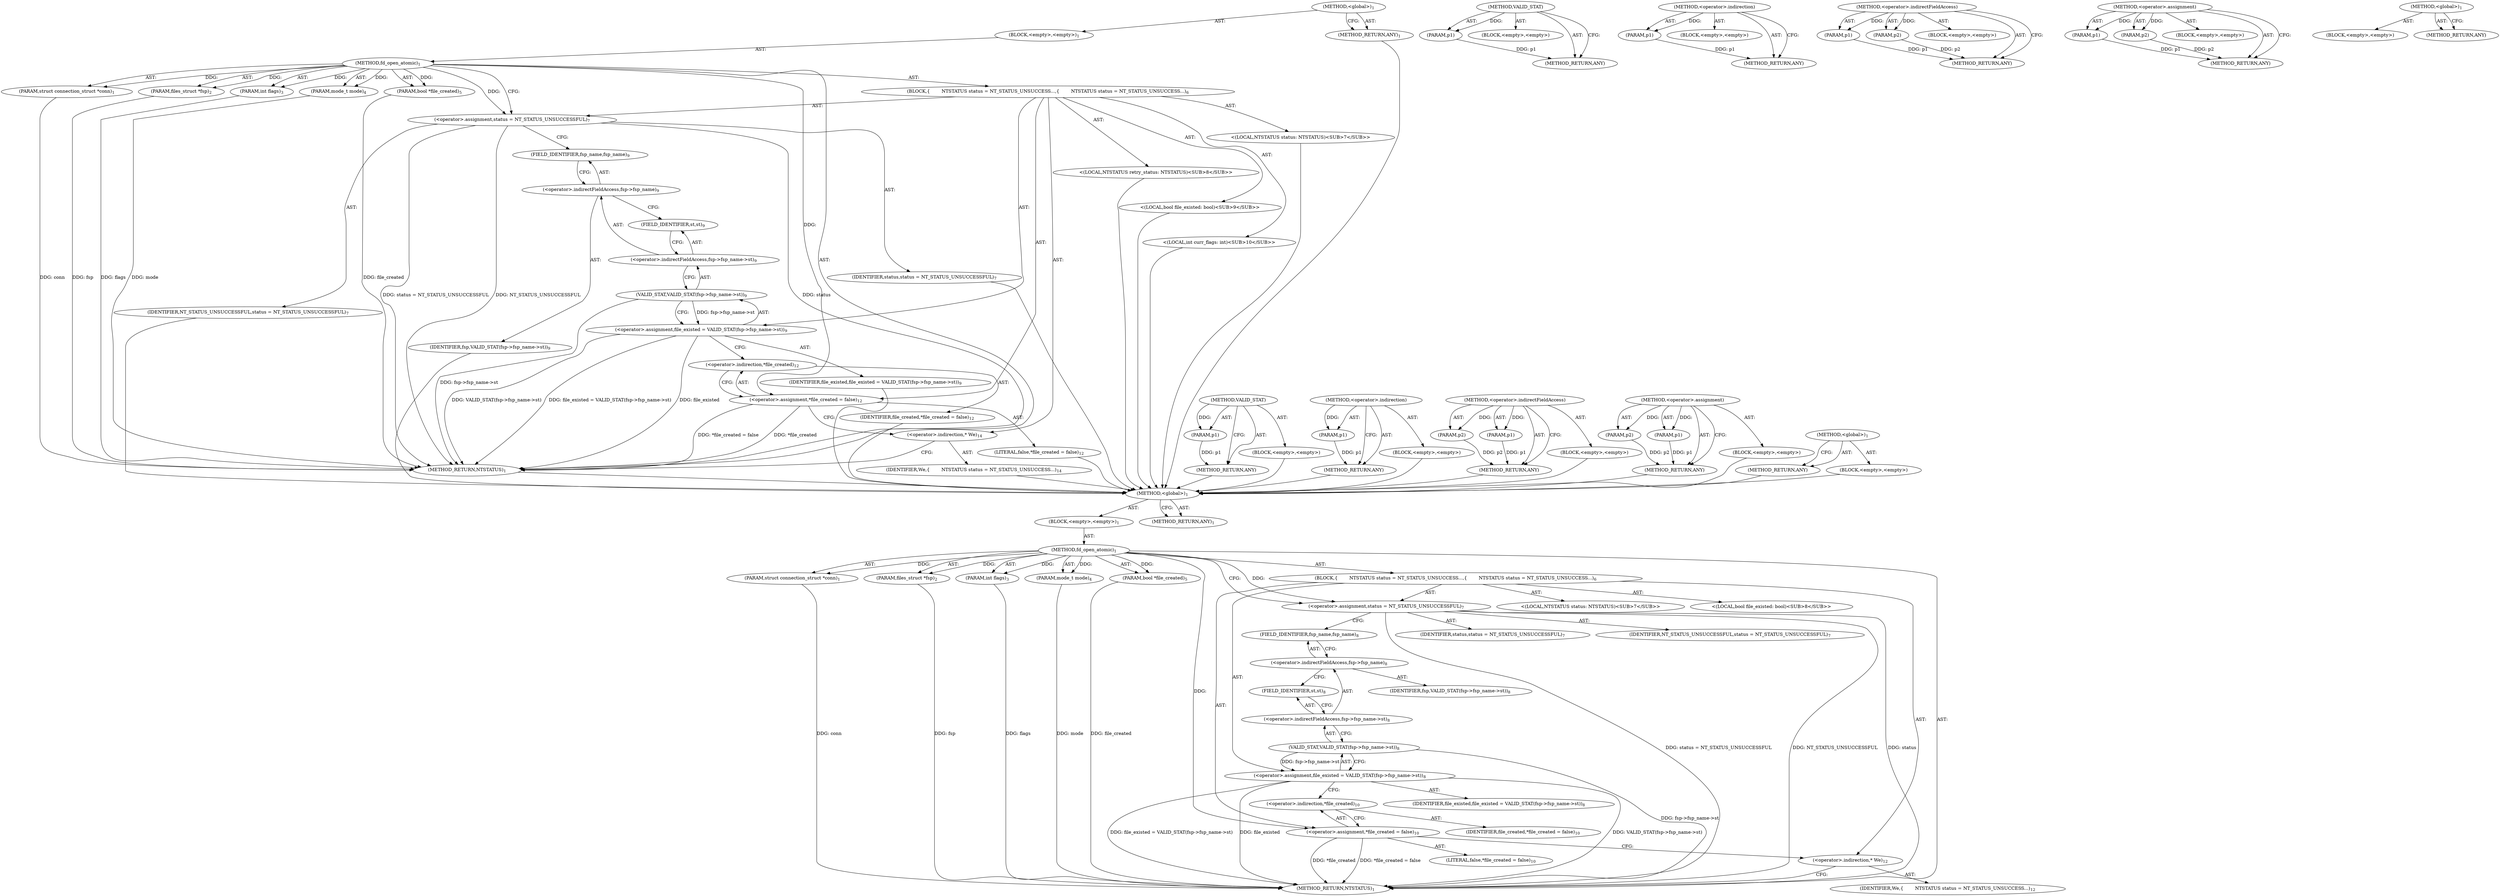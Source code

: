 digraph "&lt;global&gt;" {
vulnerable_6 [label=<(METHOD,&lt;global&gt;)<SUB>1</SUB>>];
vulnerable_7 [label=<(BLOCK,&lt;empty&gt;,&lt;empty&gt;)<SUB>1</SUB>>];
vulnerable_8 [label=<(METHOD,fd_open_atomic)<SUB>1</SUB>>];
vulnerable_9 [label=<(PARAM,struct connection_struct *conn)<SUB>1</SUB>>];
vulnerable_10 [label=<(PARAM,files_struct *fsp)<SUB>2</SUB>>];
vulnerable_11 [label=<(PARAM,int flags)<SUB>3</SUB>>];
vulnerable_12 [label=<(PARAM,mode_t mode)<SUB>4</SUB>>];
vulnerable_13 [label=<(PARAM,bool *file_created)<SUB>5</SUB>>];
vulnerable_14 [label=<(BLOCK,{
        NTSTATUS status = NT_STATUS_UNSUCCESS...,{
        NTSTATUS status = NT_STATUS_UNSUCCESS...)<SUB>6</SUB>>];
vulnerable_15 [label="<(LOCAL,NTSTATUS status: NTSTATUS)<SUB>7</SUB>>"];
vulnerable_16 [label=<(&lt;operator&gt;.assignment,status = NT_STATUS_UNSUCCESSFUL)<SUB>7</SUB>>];
vulnerable_17 [label=<(IDENTIFIER,status,status = NT_STATUS_UNSUCCESSFUL)<SUB>7</SUB>>];
vulnerable_18 [label=<(IDENTIFIER,NT_STATUS_UNSUCCESSFUL,status = NT_STATUS_UNSUCCESSFUL)<SUB>7</SUB>>];
vulnerable_19 [label="<(LOCAL,bool file_existed: bool)<SUB>8</SUB>>"];
vulnerable_20 [label=<(&lt;operator&gt;.assignment,file_existed = VALID_STAT(fsp-&gt;fsp_name-&gt;st))<SUB>8</SUB>>];
vulnerable_21 [label=<(IDENTIFIER,file_existed,file_existed = VALID_STAT(fsp-&gt;fsp_name-&gt;st))<SUB>8</SUB>>];
vulnerable_22 [label=<(VALID_STAT,VALID_STAT(fsp-&gt;fsp_name-&gt;st))<SUB>8</SUB>>];
vulnerable_23 [label=<(&lt;operator&gt;.indirectFieldAccess,fsp-&gt;fsp_name-&gt;st)<SUB>8</SUB>>];
vulnerable_24 [label=<(&lt;operator&gt;.indirectFieldAccess,fsp-&gt;fsp_name)<SUB>8</SUB>>];
vulnerable_25 [label=<(IDENTIFIER,fsp,VALID_STAT(fsp-&gt;fsp_name-&gt;st))<SUB>8</SUB>>];
vulnerable_26 [label=<(FIELD_IDENTIFIER,fsp_name,fsp_name)<SUB>8</SUB>>];
vulnerable_27 [label=<(FIELD_IDENTIFIER,st,st)<SUB>8</SUB>>];
vulnerable_28 [label=<(&lt;operator&gt;.assignment,*file_created = false)<SUB>10</SUB>>];
vulnerable_29 [label=<(&lt;operator&gt;.indirection,*file_created)<SUB>10</SUB>>];
vulnerable_30 [label=<(IDENTIFIER,file_created,*file_created = false)<SUB>10</SUB>>];
vulnerable_31 [label=<(LITERAL,false,*file_created = false)<SUB>10</SUB>>];
vulnerable_32 [label=<(&lt;operator&gt;.indirection,* We)<SUB>12</SUB>>];
vulnerable_33 [label=<(IDENTIFIER,We,{
        NTSTATUS status = NT_STATUS_UNSUCCESS...)<SUB>12</SUB>>];
vulnerable_34 [label=<(METHOD_RETURN,NTSTATUS)<SUB>1</SUB>>];
vulnerable_36 [label=<(METHOD_RETURN,ANY)<SUB>1</SUB>>];
vulnerable_68 [label=<(METHOD,VALID_STAT)>];
vulnerable_69 [label=<(PARAM,p1)>];
vulnerable_70 [label=<(BLOCK,&lt;empty&gt;,&lt;empty&gt;)>];
vulnerable_71 [label=<(METHOD_RETURN,ANY)>];
vulnerable_77 [label=<(METHOD,&lt;operator&gt;.indirection)>];
vulnerable_78 [label=<(PARAM,p1)>];
vulnerable_79 [label=<(BLOCK,&lt;empty&gt;,&lt;empty&gt;)>];
vulnerable_80 [label=<(METHOD_RETURN,ANY)>];
vulnerable_72 [label=<(METHOD,&lt;operator&gt;.indirectFieldAccess)>];
vulnerable_73 [label=<(PARAM,p1)>];
vulnerable_74 [label=<(PARAM,p2)>];
vulnerable_75 [label=<(BLOCK,&lt;empty&gt;,&lt;empty&gt;)>];
vulnerable_76 [label=<(METHOD_RETURN,ANY)>];
vulnerable_63 [label=<(METHOD,&lt;operator&gt;.assignment)>];
vulnerable_64 [label=<(PARAM,p1)>];
vulnerable_65 [label=<(PARAM,p2)>];
vulnerable_66 [label=<(BLOCK,&lt;empty&gt;,&lt;empty&gt;)>];
vulnerable_67 [label=<(METHOD_RETURN,ANY)>];
vulnerable_57 [label=<(METHOD,&lt;global&gt;)<SUB>1</SUB>>];
vulnerable_58 [label=<(BLOCK,&lt;empty&gt;,&lt;empty&gt;)>];
vulnerable_59 [label=<(METHOD_RETURN,ANY)>];
fixed_6 [label=<(METHOD,&lt;global&gt;)<SUB>1</SUB>>];
fixed_7 [label=<(BLOCK,&lt;empty&gt;,&lt;empty&gt;)<SUB>1</SUB>>];
fixed_8 [label=<(METHOD,fd_open_atomic)<SUB>1</SUB>>];
fixed_9 [label=<(PARAM,struct connection_struct *conn)<SUB>1</SUB>>];
fixed_10 [label=<(PARAM,files_struct *fsp)<SUB>2</SUB>>];
fixed_11 [label=<(PARAM,int flags)<SUB>3</SUB>>];
fixed_12 [label=<(PARAM,mode_t mode)<SUB>4</SUB>>];
fixed_13 [label=<(PARAM,bool *file_created)<SUB>5</SUB>>];
fixed_14 [label=<(BLOCK,{
        NTSTATUS status = NT_STATUS_UNSUCCESS...,{
        NTSTATUS status = NT_STATUS_UNSUCCESS...)<SUB>6</SUB>>];
fixed_15 [label="<(LOCAL,NTSTATUS status: NTSTATUS)<SUB>7</SUB>>"];
fixed_16 [label=<(&lt;operator&gt;.assignment,status = NT_STATUS_UNSUCCESSFUL)<SUB>7</SUB>>];
fixed_17 [label=<(IDENTIFIER,status,status = NT_STATUS_UNSUCCESSFUL)<SUB>7</SUB>>];
fixed_18 [label=<(IDENTIFIER,NT_STATUS_UNSUCCESSFUL,status = NT_STATUS_UNSUCCESSFUL)<SUB>7</SUB>>];
fixed_19 [label="<(LOCAL,NTSTATUS retry_status: NTSTATUS)<SUB>8</SUB>>"];
fixed_20 [label="<(LOCAL,bool file_existed: bool)<SUB>9</SUB>>"];
fixed_21 [label=<(&lt;operator&gt;.assignment,file_existed = VALID_STAT(fsp-&gt;fsp_name-&gt;st))<SUB>9</SUB>>];
fixed_22 [label=<(IDENTIFIER,file_existed,file_existed = VALID_STAT(fsp-&gt;fsp_name-&gt;st))<SUB>9</SUB>>];
fixed_23 [label=<(VALID_STAT,VALID_STAT(fsp-&gt;fsp_name-&gt;st))<SUB>9</SUB>>];
fixed_24 [label=<(&lt;operator&gt;.indirectFieldAccess,fsp-&gt;fsp_name-&gt;st)<SUB>9</SUB>>];
fixed_25 [label=<(&lt;operator&gt;.indirectFieldAccess,fsp-&gt;fsp_name)<SUB>9</SUB>>];
fixed_26 [label=<(IDENTIFIER,fsp,VALID_STAT(fsp-&gt;fsp_name-&gt;st))<SUB>9</SUB>>];
fixed_27 [label=<(FIELD_IDENTIFIER,fsp_name,fsp_name)<SUB>9</SUB>>];
fixed_28 [label=<(FIELD_IDENTIFIER,st,st)<SUB>9</SUB>>];
fixed_29 [label="<(LOCAL,int curr_flags: int)<SUB>10</SUB>>"];
fixed_30 [label=<(&lt;operator&gt;.assignment,*file_created = false)<SUB>12</SUB>>];
fixed_31 [label=<(&lt;operator&gt;.indirection,*file_created)<SUB>12</SUB>>];
fixed_32 [label=<(IDENTIFIER,file_created,*file_created = false)<SUB>12</SUB>>];
fixed_33 [label=<(LITERAL,false,*file_created = false)<SUB>12</SUB>>];
fixed_34 [label=<(&lt;operator&gt;.indirection,* We)<SUB>14</SUB>>];
fixed_35 [label=<(IDENTIFIER,We,{
        NTSTATUS status = NT_STATUS_UNSUCCESS...)<SUB>14</SUB>>];
fixed_36 [label=<(METHOD_RETURN,NTSTATUS)<SUB>1</SUB>>];
fixed_38 [label=<(METHOD_RETURN,ANY)<SUB>1</SUB>>];
fixed_70 [label=<(METHOD,VALID_STAT)>];
fixed_71 [label=<(PARAM,p1)>];
fixed_72 [label=<(BLOCK,&lt;empty&gt;,&lt;empty&gt;)>];
fixed_73 [label=<(METHOD_RETURN,ANY)>];
fixed_79 [label=<(METHOD,&lt;operator&gt;.indirection)>];
fixed_80 [label=<(PARAM,p1)>];
fixed_81 [label=<(BLOCK,&lt;empty&gt;,&lt;empty&gt;)>];
fixed_82 [label=<(METHOD_RETURN,ANY)>];
fixed_74 [label=<(METHOD,&lt;operator&gt;.indirectFieldAccess)>];
fixed_75 [label=<(PARAM,p1)>];
fixed_76 [label=<(PARAM,p2)>];
fixed_77 [label=<(BLOCK,&lt;empty&gt;,&lt;empty&gt;)>];
fixed_78 [label=<(METHOD_RETURN,ANY)>];
fixed_65 [label=<(METHOD,&lt;operator&gt;.assignment)>];
fixed_66 [label=<(PARAM,p1)>];
fixed_67 [label=<(PARAM,p2)>];
fixed_68 [label=<(BLOCK,&lt;empty&gt;,&lt;empty&gt;)>];
fixed_69 [label=<(METHOD_RETURN,ANY)>];
fixed_59 [label=<(METHOD,&lt;global&gt;)<SUB>1</SUB>>];
fixed_60 [label=<(BLOCK,&lt;empty&gt;,&lt;empty&gt;)>];
fixed_61 [label=<(METHOD_RETURN,ANY)>];
vulnerable_6 -> vulnerable_7  [key=0, label="AST: "];
vulnerable_6 -> vulnerable_36  [key=0, label="AST: "];
vulnerable_6 -> vulnerable_36  [key=1, label="CFG: "];
vulnerable_7 -> vulnerable_8  [key=0, label="AST: "];
vulnerable_8 -> vulnerable_9  [key=0, label="AST: "];
vulnerable_8 -> vulnerable_9  [key=1, label="DDG: "];
vulnerable_8 -> vulnerable_10  [key=0, label="AST: "];
vulnerable_8 -> vulnerable_10  [key=1, label="DDG: "];
vulnerable_8 -> vulnerable_11  [key=0, label="AST: "];
vulnerable_8 -> vulnerable_11  [key=1, label="DDG: "];
vulnerable_8 -> vulnerable_12  [key=0, label="AST: "];
vulnerable_8 -> vulnerable_12  [key=1, label="DDG: "];
vulnerable_8 -> vulnerable_13  [key=0, label="AST: "];
vulnerable_8 -> vulnerable_13  [key=1, label="DDG: "];
vulnerable_8 -> vulnerable_14  [key=0, label="AST: "];
vulnerable_8 -> vulnerable_34  [key=0, label="AST: "];
vulnerable_8 -> vulnerable_16  [key=0, label="CFG: "];
vulnerable_8 -> vulnerable_16  [key=1, label="DDG: "];
vulnerable_8 -> vulnerable_28  [key=0, label="DDG: "];
vulnerable_9 -> vulnerable_34  [key=0, label="DDG: conn"];
vulnerable_10 -> vulnerable_34  [key=0, label="DDG: fsp"];
vulnerable_11 -> vulnerable_34  [key=0, label="DDG: flags"];
vulnerable_12 -> vulnerable_34  [key=0, label="DDG: mode"];
vulnerable_13 -> vulnerable_34  [key=0, label="DDG: file_created"];
vulnerable_14 -> vulnerable_15  [key=0, label="AST: "];
vulnerable_14 -> vulnerable_16  [key=0, label="AST: "];
vulnerable_14 -> vulnerable_19  [key=0, label="AST: "];
vulnerable_14 -> vulnerable_20  [key=0, label="AST: "];
vulnerable_14 -> vulnerable_28  [key=0, label="AST: "];
vulnerable_14 -> vulnerable_32  [key=0, label="AST: "];
vulnerable_16 -> vulnerable_17  [key=0, label="AST: "];
vulnerable_16 -> vulnerable_18  [key=0, label="AST: "];
vulnerable_16 -> vulnerable_26  [key=0, label="CFG: "];
vulnerable_16 -> vulnerable_34  [key=0, label="DDG: status"];
vulnerable_16 -> vulnerable_34  [key=1, label="DDG: status = NT_STATUS_UNSUCCESSFUL"];
vulnerable_16 -> vulnerable_34  [key=2, label="DDG: NT_STATUS_UNSUCCESSFUL"];
vulnerable_20 -> vulnerable_21  [key=0, label="AST: "];
vulnerable_20 -> vulnerable_22  [key=0, label="AST: "];
vulnerable_20 -> vulnerable_29  [key=0, label="CFG: "];
vulnerable_20 -> vulnerable_34  [key=0, label="DDG: file_existed"];
vulnerable_20 -> vulnerable_34  [key=1, label="DDG: VALID_STAT(fsp-&gt;fsp_name-&gt;st)"];
vulnerable_20 -> vulnerable_34  [key=2, label="DDG: file_existed = VALID_STAT(fsp-&gt;fsp_name-&gt;st)"];
vulnerable_22 -> vulnerable_23  [key=0, label="AST: "];
vulnerable_22 -> vulnerable_20  [key=0, label="CFG: "];
vulnerable_22 -> vulnerable_20  [key=1, label="DDG: fsp-&gt;fsp_name-&gt;st"];
vulnerable_22 -> vulnerable_34  [key=0, label="DDG: fsp-&gt;fsp_name-&gt;st"];
vulnerable_23 -> vulnerable_24  [key=0, label="AST: "];
vulnerable_23 -> vulnerable_27  [key=0, label="AST: "];
vulnerable_23 -> vulnerable_22  [key=0, label="CFG: "];
vulnerable_24 -> vulnerable_25  [key=0, label="AST: "];
vulnerable_24 -> vulnerable_26  [key=0, label="AST: "];
vulnerable_24 -> vulnerable_27  [key=0, label="CFG: "];
vulnerable_26 -> vulnerable_24  [key=0, label="CFG: "];
vulnerable_27 -> vulnerable_23  [key=0, label="CFG: "];
vulnerable_28 -> vulnerable_29  [key=0, label="AST: "];
vulnerable_28 -> vulnerable_31  [key=0, label="AST: "];
vulnerable_28 -> vulnerable_32  [key=0, label="CFG: "];
vulnerable_28 -> vulnerable_34  [key=0, label="DDG: *file_created"];
vulnerable_28 -> vulnerable_34  [key=1, label="DDG: *file_created = false"];
vulnerable_29 -> vulnerable_30  [key=0, label="AST: "];
vulnerable_29 -> vulnerable_28  [key=0, label="CFG: "];
vulnerable_32 -> vulnerable_33  [key=0, label="AST: "];
vulnerable_32 -> vulnerable_34  [key=0, label="CFG: "];
vulnerable_68 -> vulnerable_69  [key=0, label="AST: "];
vulnerable_68 -> vulnerable_69  [key=1, label="DDG: "];
vulnerable_68 -> vulnerable_70  [key=0, label="AST: "];
vulnerable_68 -> vulnerable_71  [key=0, label="AST: "];
vulnerable_68 -> vulnerable_71  [key=1, label="CFG: "];
vulnerable_69 -> vulnerable_71  [key=0, label="DDG: p1"];
vulnerable_77 -> vulnerable_78  [key=0, label="AST: "];
vulnerable_77 -> vulnerable_78  [key=1, label="DDG: "];
vulnerable_77 -> vulnerable_79  [key=0, label="AST: "];
vulnerable_77 -> vulnerable_80  [key=0, label="AST: "];
vulnerable_77 -> vulnerable_80  [key=1, label="CFG: "];
vulnerable_78 -> vulnerable_80  [key=0, label="DDG: p1"];
vulnerable_72 -> vulnerable_73  [key=0, label="AST: "];
vulnerable_72 -> vulnerable_73  [key=1, label="DDG: "];
vulnerable_72 -> vulnerable_75  [key=0, label="AST: "];
vulnerable_72 -> vulnerable_74  [key=0, label="AST: "];
vulnerable_72 -> vulnerable_74  [key=1, label="DDG: "];
vulnerable_72 -> vulnerable_76  [key=0, label="AST: "];
vulnerable_72 -> vulnerable_76  [key=1, label="CFG: "];
vulnerable_73 -> vulnerable_76  [key=0, label="DDG: p1"];
vulnerable_74 -> vulnerable_76  [key=0, label="DDG: p2"];
vulnerable_63 -> vulnerable_64  [key=0, label="AST: "];
vulnerable_63 -> vulnerable_64  [key=1, label="DDG: "];
vulnerable_63 -> vulnerable_66  [key=0, label="AST: "];
vulnerable_63 -> vulnerable_65  [key=0, label="AST: "];
vulnerable_63 -> vulnerable_65  [key=1, label="DDG: "];
vulnerable_63 -> vulnerable_67  [key=0, label="AST: "];
vulnerable_63 -> vulnerable_67  [key=1, label="CFG: "];
vulnerable_64 -> vulnerable_67  [key=0, label="DDG: p1"];
vulnerable_65 -> vulnerable_67  [key=0, label="DDG: p2"];
vulnerable_57 -> vulnerable_58  [key=0, label="AST: "];
vulnerable_57 -> vulnerable_59  [key=0, label="AST: "];
vulnerable_57 -> vulnerable_59  [key=1, label="CFG: "];
fixed_6 -> fixed_7  [key=0, label="AST: "];
fixed_6 -> fixed_38  [key=0, label="AST: "];
fixed_6 -> fixed_38  [key=1, label="CFG: "];
fixed_7 -> fixed_8  [key=0, label="AST: "];
fixed_8 -> fixed_9  [key=0, label="AST: "];
fixed_8 -> fixed_9  [key=1, label="DDG: "];
fixed_8 -> fixed_10  [key=0, label="AST: "];
fixed_8 -> fixed_10  [key=1, label="DDG: "];
fixed_8 -> fixed_11  [key=0, label="AST: "];
fixed_8 -> fixed_11  [key=1, label="DDG: "];
fixed_8 -> fixed_12  [key=0, label="AST: "];
fixed_8 -> fixed_12  [key=1, label="DDG: "];
fixed_8 -> fixed_13  [key=0, label="AST: "];
fixed_8 -> fixed_13  [key=1, label="DDG: "];
fixed_8 -> fixed_14  [key=0, label="AST: "];
fixed_8 -> fixed_36  [key=0, label="AST: "];
fixed_8 -> fixed_16  [key=0, label="CFG: "];
fixed_8 -> fixed_16  [key=1, label="DDG: "];
fixed_8 -> fixed_30  [key=0, label="DDG: "];
fixed_9 -> fixed_36  [key=0, label="DDG: conn"];
fixed_10 -> fixed_36  [key=0, label="DDG: fsp"];
fixed_11 -> fixed_36  [key=0, label="DDG: flags"];
fixed_12 -> fixed_36  [key=0, label="DDG: mode"];
fixed_13 -> fixed_36  [key=0, label="DDG: file_created"];
fixed_14 -> fixed_15  [key=0, label="AST: "];
fixed_14 -> fixed_16  [key=0, label="AST: "];
fixed_14 -> fixed_19  [key=0, label="AST: "];
fixed_14 -> fixed_20  [key=0, label="AST: "];
fixed_14 -> fixed_21  [key=0, label="AST: "];
fixed_14 -> fixed_29  [key=0, label="AST: "];
fixed_14 -> fixed_30  [key=0, label="AST: "];
fixed_14 -> fixed_34  [key=0, label="AST: "];
fixed_15 -> vulnerable_6  [key=0];
fixed_16 -> fixed_17  [key=0, label="AST: "];
fixed_16 -> fixed_18  [key=0, label="AST: "];
fixed_16 -> fixed_27  [key=0, label="CFG: "];
fixed_16 -> fixed_36  [key=0, label="DDG: status"];
fixed_16 -> fixed_36  [key=1, label="DDG: status = NT_STATUS_UNSUCCESSFUL"];
fixed_16 -> fixed_36  [key=2, label="DDG: NT_STATUS_UNSUCCESSFUL"];
fixed_17 -> vulnerable_6  [key=0];
fixed_18 -> vulnerable_6  [key=0];
fixed_19 -> vulnerable_6  [key=0];
fixed_20 -> vulnerable_6  [key=0];
fixed_21 -> fixed_22  [key=0, label="AST: "];
fixed_21 -> fixed_23  [key=0, label="AST: "];
fixed_21 -> fixed_31  [key=0, label="CFG: "];
fixed_21 -> fixed_36  [key=0, label="DDG: file_existed"];
fixed_21 -> fixed_36  [key=1, label="DDG: VALID_STAT(fsp-&gt;fsp_name-&gt;st)"];
fixed_21 -> fixed_36  [key=2, label="DDG: file_existed = VALID_STAT(fsp-&gt;fsp_name-&gt;st)"];
fixed_22 -> vulnerable_6  [key=0];
fixed_23 -> fixed_24  [key=0, label="AST: "];
fixed_23 -> fixed_21  [key=0, label="CFG: "];
fixed_23 -> fixed_21  [key=1, label="DDG: fsp-&gt;fsp_name-&gt;st"];
fixed_23 -> fixed_36  [key=0, label="DDG: fsp-&gt;fsp_name-&gt;st"];
fixed_24 -> fixed_25  [key=0, label="AST: "];
fixed_24 -> fixed_28  [key=0, label="AST: "];
fixed_24 -> fixed_23  [key=0, label="CFG: "];
fixed_25 -> fixed_26  [key=0, label="AST: "];
fixed_25 -> fixed_27  [key=0, label="AST: "];
fixed_25 -> fixed_28  [key=0, label="CFG: "];
fixed_26 -> vulnerable_6  [key=0];
fixed_27 -> fixed_25  [key=0, label="CFG: "];
fixed_28 -> fixed_24  [key=0, label="CFG: "];
fixed_29 -> vulnerable_6  [key=0];
fixed_30 -> fixed_31  [key=0, label="AST: "];
fixed_30 -> fixed_33  [key=0, label="AST: "];
fixed_30 -> fixed_34  [key=0, label="CFG: "];
fixed_30 -> fixed_36  [key=0, label="DDG: *file_created"];
fixed_30 -> fixed_36  [key=1, label="DDG: *file_created = false"];
fixed_31 -> fixed_32  [key=0, label="AST: "];
fixed_31 -> fixed_30  [key=0, label="CFG: "];
fixed_32 -> vulnerable_6  [key=0];
fixed_33 -> vulnerable_6  [key=0];
fixed_34 -> fixed_35  [key=0, label="AST: "];
fixed_34 -> fixed_36  [key=0, label="CFG: "];
fixed_35 -> vulnerable_6  [key=0];
fixed_36 -> vulnerable_6  [key=0];
fixed_38 -> vulnerable_6  [key=0];
fixed_70 -> fixed_71  [key=0, label="AST: "];
fixed_70 -> fixed_71  [key=1, label="DDG: "];
fixed_70 -> fixed_72  [key=0, label="AST: "];
fixed_70 -> fixed_73  [key=0, label="AST: "];
fixed_70 -> fixed_73  [key=1, label="CFG: "];
fixed_71 -> fixed_73  [key=0, label="DDG: p1"];
fixed_72 -> vulnerable_6  [key=0];
fixed_73 -> vulnerable_6  [key=0];
fixed_79 -> fixed_80  [key=0, label="AST: "];
fixed_79 -> fixed_80  [key=1, label="DDG: "];
fixed_79 -> fixed_81  [key=0, label="AST: "];
fixed_79 -> fixed_82  [key=0, label="AST: "];
fixed_79 -> fixed_82  [key=1, label="CFG: "];
fixed_80 -> fixed_82  [key=0, label="DDG: p1"];
fixed_81 -> vulnerable_6  [key=0];
fixed_82 -> vulnerable_6  [key=0];
fixed_74 -> fixed_75  [key=0, label="AST: "];
fixed_74 -> fixed_75  [key=1, label="DDG: "];
fixed_74 -> fixed_77  [key=0, label="AST: "];
fixed_74 -> fixed_76  [key=0, label="AST: "];
fixed_74 -> fixed_76  [key=1, label="DDG: "];
fixed_74 -> fixed_78  [key=0, label="AST: "];
fixed_74 -> fixed_78  [key=1, label="CFG: "];
fixed_75 -> fixed_78  [key=0, label="DDG: p1"];
fixed_76 -> fixed_78  [key=0, label="DDG: p2"];
fixed_77 -> vulnerable_6  [key=0];
fixed_78 -> vulnerable_6  [key=0];
fixed_65 -> fixed_66  [key=0, label="AST: "];
fixed_65 -> fixed_66  [key=1, label="DDG: "];
fixed_65 -> fixed_68  [key=0, label="AST: "];
fixed_65 -> fixed_67  [key=0, label="AST: "];
fixed_65 -> fixed_67  [key=1, label="DDG: "];
fixed_65 -> fixed_69  [key=0, label="AST: "];
fixed_65 -> fixed_69  [key=1, label="CFG: "];
fixed_66 -> fixed_69  [key=0, label="DDG: p1"];
fixed_67 -> fixed_69  [key=0, label="DDG: p2"];
fixed_68 -> vulnerable_6  [key=0];
fixed_69 -> vulnerable_6  [key=0];
fixed_59 -> fixed_60  [key=0, label="AST: "];
fixed_59 -> fixed_61  [key=0, label="AST: "];
fixed_59 -> fixed_61  [key=1, label="CFG: "];
fixed_60 -> vulnerable_6  [key=0];
fixed_61 -> vulnerable_6  [key=0];
}

